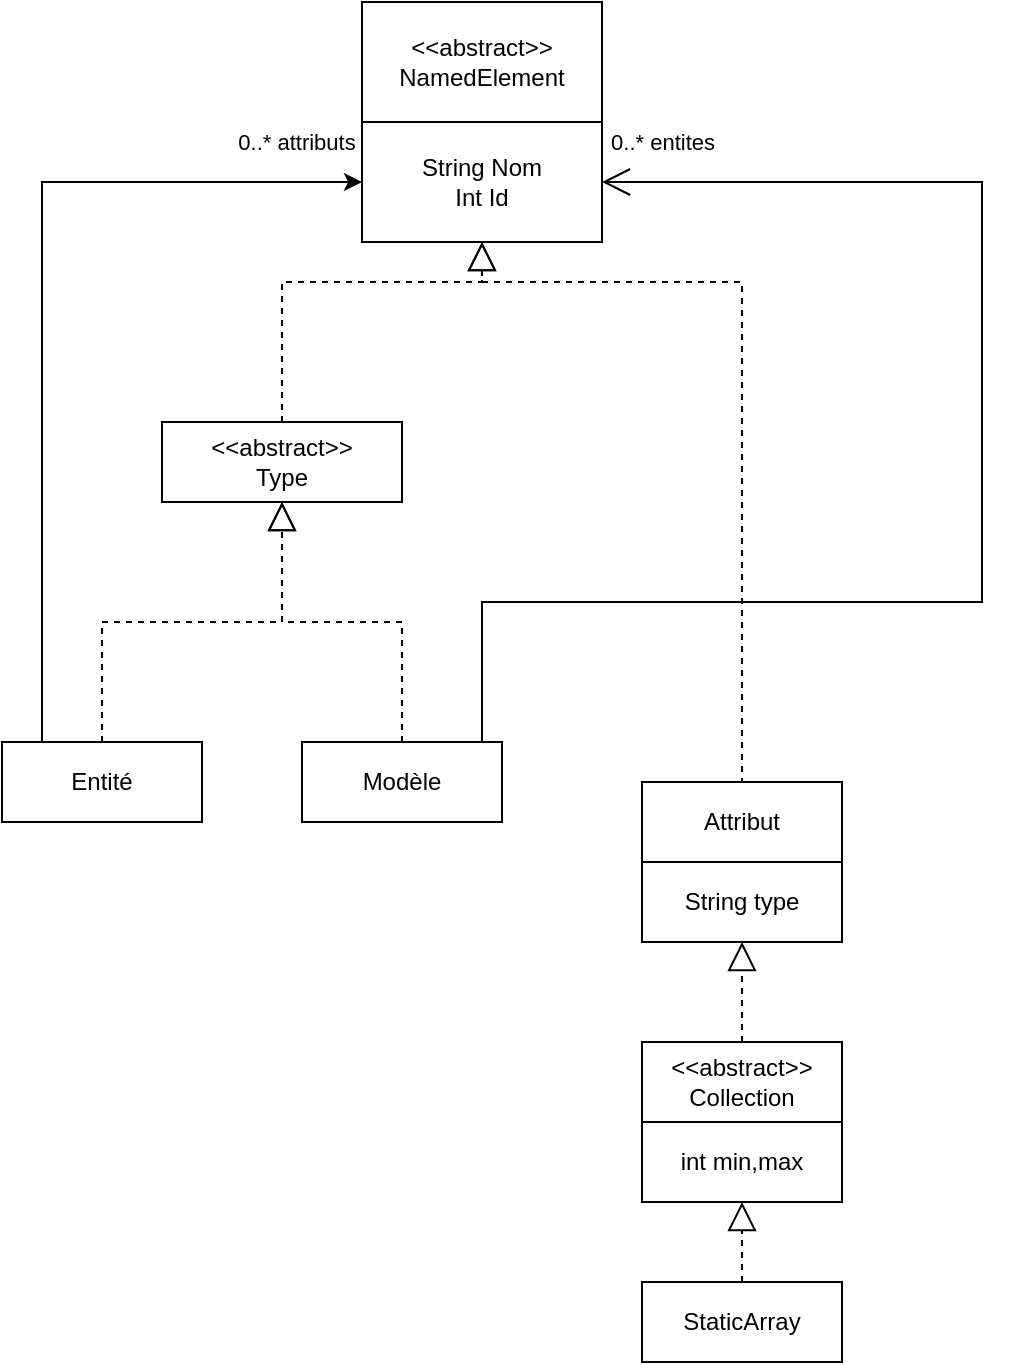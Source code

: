 <mxfile version="16.2.4" type="google"><diagram id="bmH63MdMlKmowe7gu4n4" name="Page-1"><mxGraphModel dx="1385" dy="1800" grid="1" gridSize="10" guides="1" tooltips="1" connect="1" arrows="1" fold="1" page="1" pageScale="1" pageWidth="827" pageHeight="1169" math="0" shadow="0"><root><mxCell id="0"/><mxCell id="1" parent="0"/><mxCell id="Ea12JB5y_hxZSKLvDUWv-21" value="Modèle" style="whiteSpace=wrap;html=1;align=center;" parent="1" vertex="1"><mxGeometry x="200" y="190" width="100" height="40" as="geometry"/></mxCell><mxCell id="xWLC2FqUgqQC4pjgw9W9-5" style="edgeStyle=orthogonalEdgeStyle;rounded=0;orthogonalLoop=1;jettySize=auto;html=1;entryX=0;entryY=0.5;entryDx=0;entryDy=0;" parent="1" source="Ea12JB5y_hxZSKLvDUWv-22" target="xWLC2FqUgqQC4pjgw9W9-23" edge="1"><mxGeometry relative="1" as="geometry"><Array as="points"><mxPoint x="70" y="-90"/></Array></mxGeometry></mxCell><mxCell id="xWLC2FqUgqQC4pjgw9W9-6" value="0..* attributs" style="edgeLabel;html=1;align=center;verticalAlign=middle;resizable=0;points=[];" parent="xWLC2FqUgqQC4pjgw9W9-5" vertex="1" connectable="0"><mxGeometry x="0.813" y="-1" relative="1" as="geometry"><mxPoint x="8" y="-21" as="offset"/></mxGeometry></mxCell><mxCell id="Ea12JB5y_hxZSKLvDUWv-22" value="Entité" style="whiteSpace=wrap;html=1;align=center;" parent="1" vertex="1"><mxGeometry x="50" y="190" width="100" height="40" as="geometry"/></mxCell><mxCell id="Ea12JB5y_hxZSKLvDUWv-23" value="Attribut" style="whiteSpace=wrap;html=1;align=center;" parent="1" vertex="1"><mxGeometry x="370" y="210" width="100" height="40" as="geometry"/></mxCell><mxCell id="Ea12JB5y_hxZSKLvDUWv-28" value="&amp;lt;&amp;lt;abstract&amp;gt;&amp;gt;&lt;br&gt;Collection" style="whiteSpace=wrap;html=1;align=center;" parent="1" vertex="1"><mxGeometry x="370" y="340" width="100" height="40" as="geometry"/></mxCell><mxCell id="Ea12JB5y_hxZSKLvDUWv-30" value="StaticArray" style="whiteSpace=wrap;html=1;align=center;" parent="1" vertex="1"><mxGeometry x="370" y="460" width="100" height="40" as="geometry"/></mxCell><mxCell id="Ea12JB5y_hxZSKLvDUWv-49" value="" style="endArrow=open;endFill=1;endSize=12;html=1;rounded=0;elbow=vertical;edgeStyle=orthogonalEdgeStyle;entryX=1;entryY=0.5;entryDx=0;entryDy=0;" parent="1" source="Ea12JB5y_hxZSKLvDUWv-21" target="xWLC2FqUgqQC4pjgw9W9-23" edge="1"><mxGeometry width="160" relative="1" as="geometry"><mxPoint x="330" y="380" as="sourcePoint"/><mxPoint x="490" y="380" as="targetPoint"/><Array as="points"><mxPoint x="290" y="120"/><mxPoint x="540" y="120"/><mxPoint x="540" y="-90"/></Array></mxGeometry></mxCell><mxCell id="Ea12JB5y_hxZSKLvDUWv-50" value="0..* entites" style="edgeLabel;html=1;align=center;verticalAlign=middle;resizable=0;points=[];" parent="Ea12JB5y_hxZSKLvDUWv-49" vertex="1" connectable="0"><mxGeometry x="0.764" y="-2" relative="1" as="geometry"><mxPoint x="-55" y="-18" as="offset"/></mxGeometry></mxCell><mxCell id="Ea12JB5y_hxZSKLvDUWv-66" value="" style="endArrow=block;dashed=1;endFill=0;endSize=12;html=1;rounded=0;elbow=vertical;edgeStyle=orthogonalEdgeStyle;entryX=0.5;entryY=1;entryDx=0;entryDy=0;" parent="1" source="Ea12JB5y_hxZSKLvDUWv-30" target="1it_EHczkApcQkNRxBvW-4" edge="1"><mxGeometry width="160" relative="1" as="geometry"><mxPoint x="600" y="290" as="sourcePoint"/><mxPoint x="420" y="420" as="targetPoint"/><Array as="points"/></mxGeometry></mxCell><mxCell id="xWLC2FqUgqQC4pjgw9W9-9" value="&amp;lt;&amp;lt;abstract&amp;gt;&amp;gt;&lt;br&gt;NamedElement" style="rounded=0;whiteSpace=wrap;html=1;" parent="1" vertex="1"><mxGeometry x="230" y="-180" width="120" height="60" as="geometry"/></mxCell><mxCell id="xWLC2FqUgqQC4pjgw9W9-19" value="" style="endArrow=block;dashed=1;endFill=0;endSize=12;html=1;rounded=0;elbow=vertical;edgeStyle=orthogonalEdgeStyle;exitX=0.5;exitY=0;exitDx=0;exitDy=0;entryX=0.5;entryY=1;entryDx=0;entryDy=0;" parent="1" source="AMBisrtsAsvn9c3gRIAF-3" target="xWLC2FqUgqQC4pjgw9W9-23" edge="1"><mxGeometry width="160" relative="1" as="geometry"><mxPoint x="419.76" as="sourcePoint"/><mxPoint x="290" y="-70" as="targetPoint"/><Array as="points"><mxPoint x="190" y="-40"/><mxPoint x="290" y="-40"/></Array></mxGeometry></mxCell><mxCell id="xWLC2FqUgqQC4pjgw9W9-21" value="" style="endArrow=block;dashed=1;endFill=0;endSize=12;html=1;rounded=0;elbow=vertical;edgeStyle=orthogonalEdgeStyle;exitX=0.75;exitY=0;exitDx=0;exitDy=0;entryX=0.5;entryY=1;entryDx=0;entryDy=0;" parent="1" source="Ea12JB5y_hxZSKLvDUWv-23" target="xWLC2FqUgqQC4pjgw9W9-23" edge="1"><mxGeometry width="160" relative="1" as="geometry"><mxPoint x="419.76" as="sourcePoint"/><mxPoint x="290" y="-60" as="targetPoint"/><Array as="points"><mxPoint x="420" y="210"/><mxPoint x="420" y="-40"/><mxPoint x="290" y="-40"/></Array></mxGeometry></mxCell><mxCell id="xWLC2FqUgqQC4pjgw9W9-22" value="" style="endArrow=block;dashed=1;endFill=0;endSize=12;html=1;rounded=0;elbow=vertical;edgeStyle=orthogonalEdgeStyle;exitX=0.5;exitY=0;exitDx=0;exitDy=0;entryX=0.5;entryY=1;entryDx=0;entryDy=0;" parent="1" source="Ea12JB5y_hxZSKLvDUWv-21" target="AMBisrtsAsvn9c3gRIAF-3" edge="1"><mxGeometry width="160" relative="1" as="geometry"><mxPoint x="115" y="120" as="sourcePoint"/><mxPoint x="-40" y="-80" as="targetPoint"/><Array as="points"><mxPoint x="250" y="130"/><mxPoint x="190" y="130"/></Array></mxGeometry></mxCell><mxCell id="xWLC2FqUgqQC4pjgw9W9-23" value="String Nom&lt;br&gt;Int Id" style="rounded=0;whiteSpace=wrap;html=1;" parent="1" vertex="1"><mxGeometry x="230" y="-120" width="120" height="60" as="geometry"/></mxCell><mxCell id="AMBisrtsAsvn9c3gRIAF-3" value="&amp;lt;&amp;lt;abstract&amp;gt;&amp;gt;&lt;br&gt;Type" style="rounded=0;whiteSpace=wrap;html=1;" parent="1" vertex="1"><mxGeometry x="130" y="30" width="120" height="40" as="geometry"/></mxCell><mxCell id="O1S8Zfkx6xkyDkh1_VN6-1" value="" style="endArrow=block;dashed=1;endFill=0;endSize=12;html=1;rounded=0;elbow=vertical;edgeStyle=orthogonalEdgeStyle;exitX=0.5;exitY=0;exitDx=0;exitDy=0;entryX=0.5;entryY=1;entryDx=0;entryDy=0;" parent="1" source="Ea12JB5y_hxZSKLvDUWv-22" target="AMBisrtsAsvn9c3gRIAF-3" edge="1"><mxGeometry width="160" relative="1" as="geometry"><mxPoint x="260" y="200" as="sourcePoint"/><mxPoint x="240" y="100" as="targetPoint"/><Array as="points"><mxPoint x="100" y="130"/><mxPoint x="190" y="130"/></Array></mxGeometry></mxCell><mxCell id="1it_EHczkApcQkNRxBvW-1" value="" style="endArrow=block;dashed=1;endFill=0;endSize=12;html=1;rounded=0;elbow=vertical;edgeStyle=orthogonalEdgeStyle;exitX=0.5;exitY=0;exitDx=0;exitDy=0;entryX=0.5;entryY=1;entryDx=0;entryDy=0;" edge="1" parent="1" source="Ea12JB5y_hxZSKLvDUWv-28"><mxGeometry width="160" relative="1" as="geometry"><mxPoint x="455" y="220.0" as="sourcePoint"/><mxPoint x="420" y="290" as="targetPoint"/><Array as="points"/></mxGeometry></mxCell><mxCell id="1it_EHczkApcQkNRxBvW-4" value="int min,max" style="whiteSpace=wrap;html=1;align=center;" vertex="1" parent="1"><mxGeometry x="370" y="380" width="100" height="40" as="geometry"/></mxCell><mxCell id="1it_EHczkApcQkNRxBvW-6" value="String type" style="whiteSpace=wrap;html=1;align=center;" vertex="1" parent="1"><mxGeometry x="370" y="250" width="100" height="40" as="geometry"/></mxCell></root></mxGraphModel></diagram></mxfile>